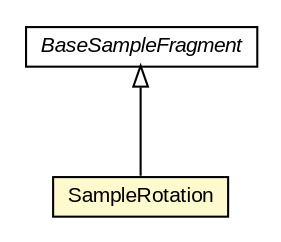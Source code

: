 #!/usr/local/bin/dot
#
# Class diagram 
# Generated by UMLGraph version R5_6-24-gf6e263 (http://www.umlgraph.org/)
#

digraph G {
	edge [fontname="arial",fontsize=10,labelfontname="arial",labelfontsize=10];
	node [fontname="arial",fontsize=10,shape=plaintext];
	nodesep=0.25;
	ranksep=0.5;
	// org.osmdroid.samplefragments.BaseSampleFragment
	c129723 [label=<<table title="org.osmdroid.samplefragments.BaseSampleFragment" border="0" cellborder="1" cellspacing="0" cellpadding="2" port="p" href="../BaseSampleFragment.html">
		<tr><td><table border="0" cellspacing="0" cellpadding="1">
<tr><td align="center" balign="center"><font face="arial italic"> BaseSampleFragment </font></td></tr>
		</table></td></tr>
		</table>>, URL="../BaseSampleFragment.html", fontname="arial", fontcolor="black", fontsize=10.0];
	// org.osmdroid.samplefragments.location.SampleRotation
	c129781 [label=<<table title="org.osmdroid.samplefragments.location.SampleRotation" border="0" cellborder="1" cellspacing="0" cellpadding="2" port="p" bgcolor="lemonChiffon" href="./SampleRotation.html">
		<tr><td><table border="0" cellspacing="0" cellpadding="1">
<tr><td align="center" balign="center"> SampleRotation </td></tr>
		</table></td></tr>
		</table>>, URL="./SampleRotation.html", fontname="arial", fontcolor="black", fontsize=10.0];
	//org.osmdroid.samplefragments.location.SampleRotation extends org.osmdroid.samplefragments.BaseSampleFragment
	c129723:p -> c129781:p [dir=back,arrowtail=empty];
}

